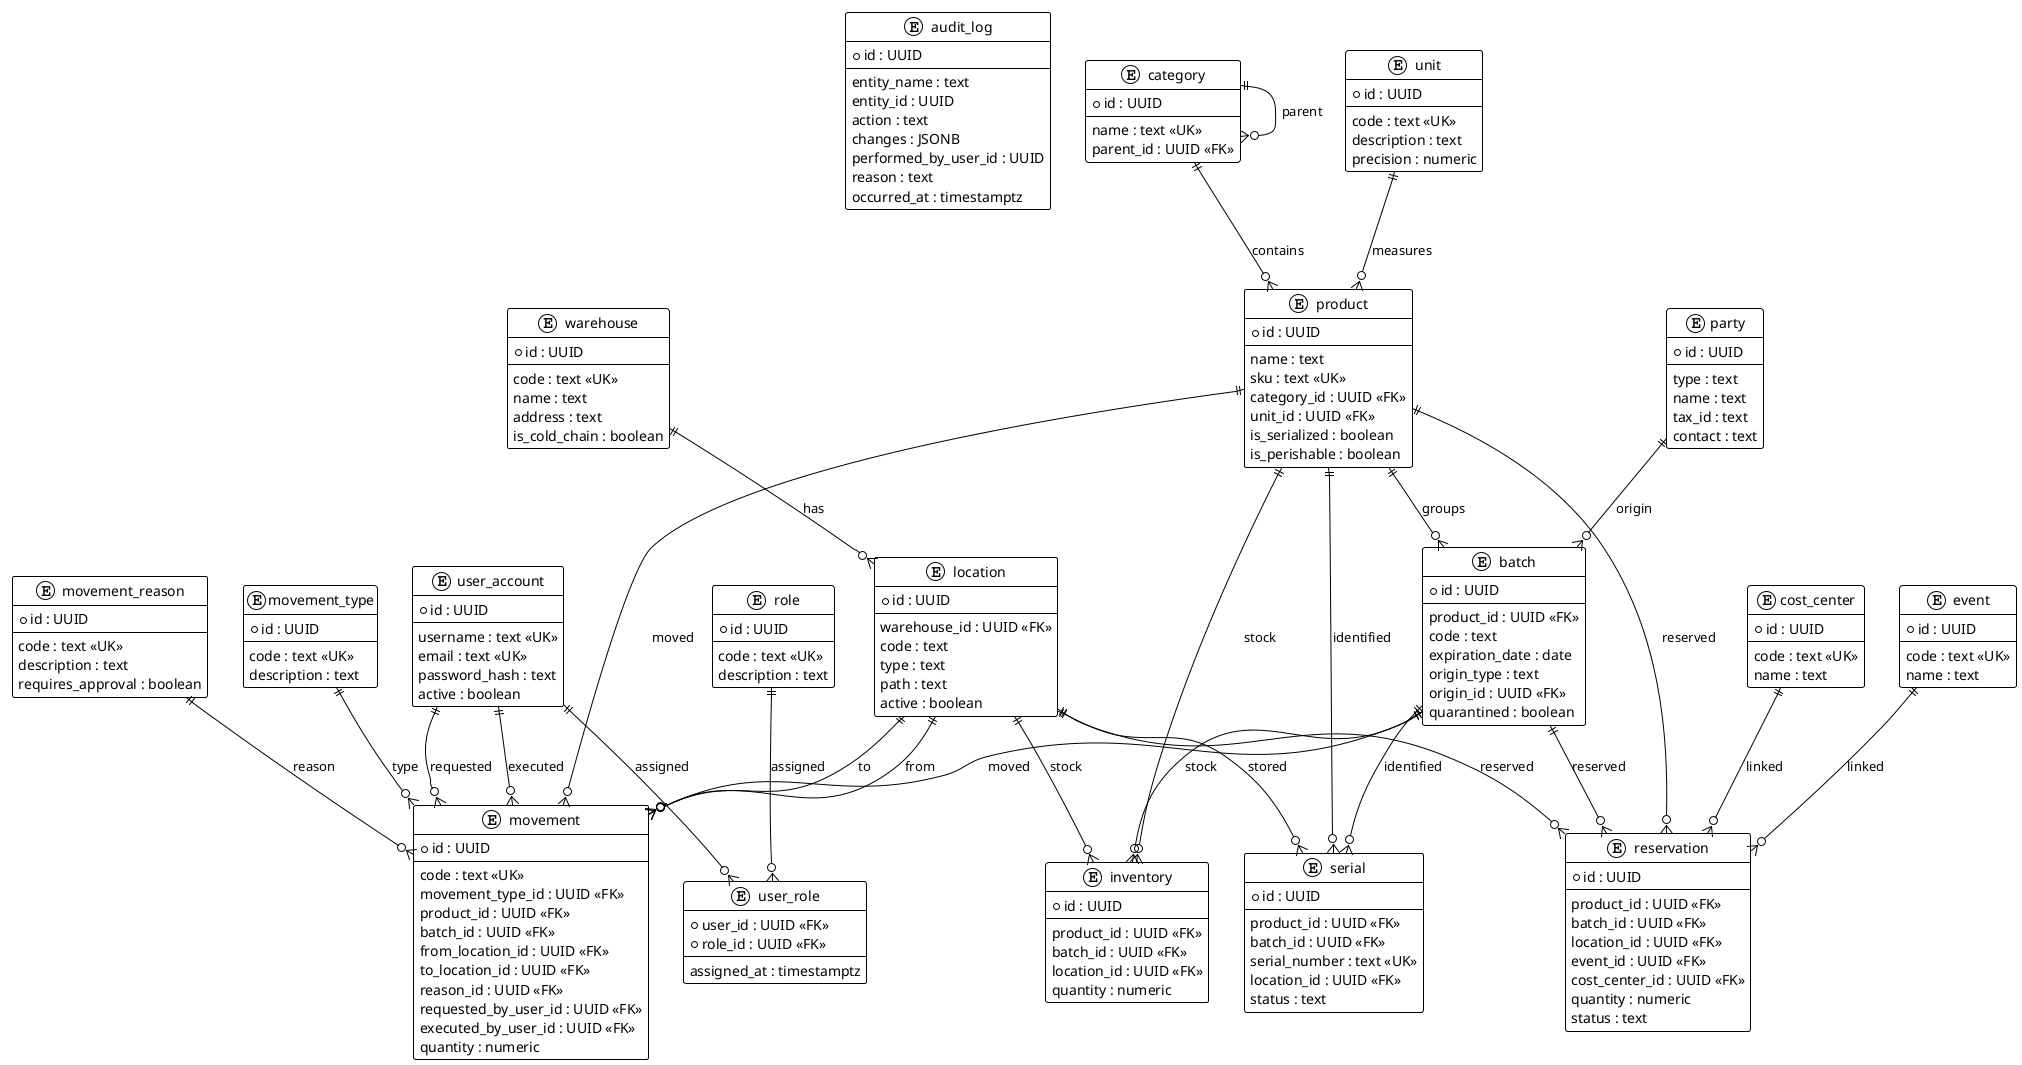 @startuml
!theme plain

entity audit_log {
  *id : UUID
  --
  entity_name : text
  entity_id : UUID
  action : text
  changes : JSONB
  performed_by_user_id : UUID
  reason : text
  occurred_at : timestamptz
}

entity category {
  *id : UUID
  --
  name : text <<UK>>
  parent_id : UUID <<FK>>
}

entity cost_center {
  *id : UUID
  --
  code : text <<UK>>
  name : text
}

entity event {
  *id : UUID
  --
  code : text <<UK>>
  name : text
}

entity movement_reason {
  *id : UUID
  --
  code : text <<UK>>
  description : text
  requires_approval : boolean
}

entity movement_type {
  *id : UUID
  --
  code : text <<UK>>
  description : text
}

entity party {
  *id : UUID
  --
  type : text
  name : text
  tax_id : text
  contact : text
}

entity role {
  *id : UUID
  --
  code : text <<UK>>
  description : text
}

entity unit {
  *id : UUID
  --
  code : text <<UK>>
  description : text
  precision : numeric
}

entity user_account {
  *id : UUID
  --
  username : text <<UK>>
  email : text <<UK>>
  password_hash : text
  active : boolean
}

entity warehouse {
  *id : UUID
  --
  code : text <<UK>>
  name : text
  address : text
  is_cold_chain : boolean
}

entity location {
  *id : UUID
  --
  warehouse_id : UUID <<FK>>
  code : text
  type : text
  path : text
  active : boolean
}

entity product {
  *id : UUID
  --
  name : text
  sku : text <<UK>>
  category_id : UUID <<FK>>
  unit_id : UUID <<FK>>
  is_serialized : boolean
  is_perishable : boolean
}

entity user_role {
  *user_id : UUID <<FK>>
  *role_id : UUID <<FK>>
  --
  assigned_at : timestamptz
}

entity batch {
  *id : UUID
  --
  product_id : UUID <<FK>>
  code : text
  expiration_date : date
  origin_type : text
  origin_id : UUID <<FK>>
  quarantined : boolean
}

entity inventory {
  *id : UUID
  --
  product_id : UUID <<FK>>
  batch_id : UUID <<FK>>
  location_id : UUID <<FK>>
  quantity : numeric
}

entity movement {
  *id : UUID
  --
  code : text <<UK>>
  movement_type_id : UUID <<FK>>
  product_id : UUID <<FK>>
  batch_id : UUID <<FK>>
  from_location_id : UUID <<FK>>
  to_location_id : UUID <<FK>>
  reason_id : UUID <<FK>>
  requested_by_user_id : UUID <<FK>>
  executed_by_user_id : UUID <<FK>>
  quantity : numeric
}

entity reservation {
  *id : UUID
  --
  product_id : UUID <<FK>>
  batch_id : UUID <<FK>>
  location_id : UUID <<FK>>
  event_id : UUID <<FK>>
  cost_center_id : UUID <<FK>>
  quantity : numeric
  status : text
}

entity serial {
  *id : UUID
  --
  product_id : UUID <<FK>>
  batch_id : UUID <<FK>>
  serial_number : text <<UK>>
  location_id : UUID <<FK>>
  status : text
}

' Relaciones
category ||--o{ category : parent
category ||--o{ product : contains
unit ||--o{ product : measures
warehouse ||--o{ location : has
product ||--o{ batch : groups
party ||--o{ batch : origin
product ||--o{ inventory : stock
batch ||--o{ inventory : stock
location ||--o{ inventory : stock
user_account ||--o{ user_role : assigned
role ||--o{ user_role : assigned
movement_type ||--o{ movement : type
product ||--o{ movement : moved
batch ||--o{ movement : moved
location ||--o{ movement : from
location ||--o{ movement : to
movement_reason ||--o{ movement : reason
user_account ||--o{ movement : requested
user_account ||--o{ movement : executed
product ||--o{ reservation : reserved
batch ||--o{ reservation : reserved
location ||--o{ reservation : reserved
event ||--o{ reservation : linked
cost_center ||--o{ reservation : linked
product ||--o{ serial : identified
batch ||--o{ serial : identified
location ||--o{ serial : stored
@enduml
